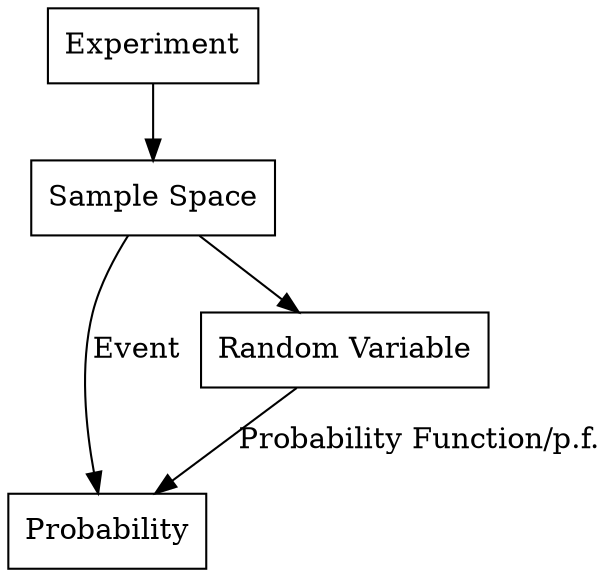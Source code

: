 digraph g
{
  dpi = 320;
  compound=true;
  rankdir=TB;
  node[shape=box]
  experiment[label="Experiment"]
  sample_space[label="Sample Space"]
  probability[label="Probability"]
  random_variable[label="Random Variable"]
  experiment->sample_space
  sample_space->probability[label="Event"]
  sample_space->random_variable
  random_variable->probability[label="Probability Function/p.f."]
}
